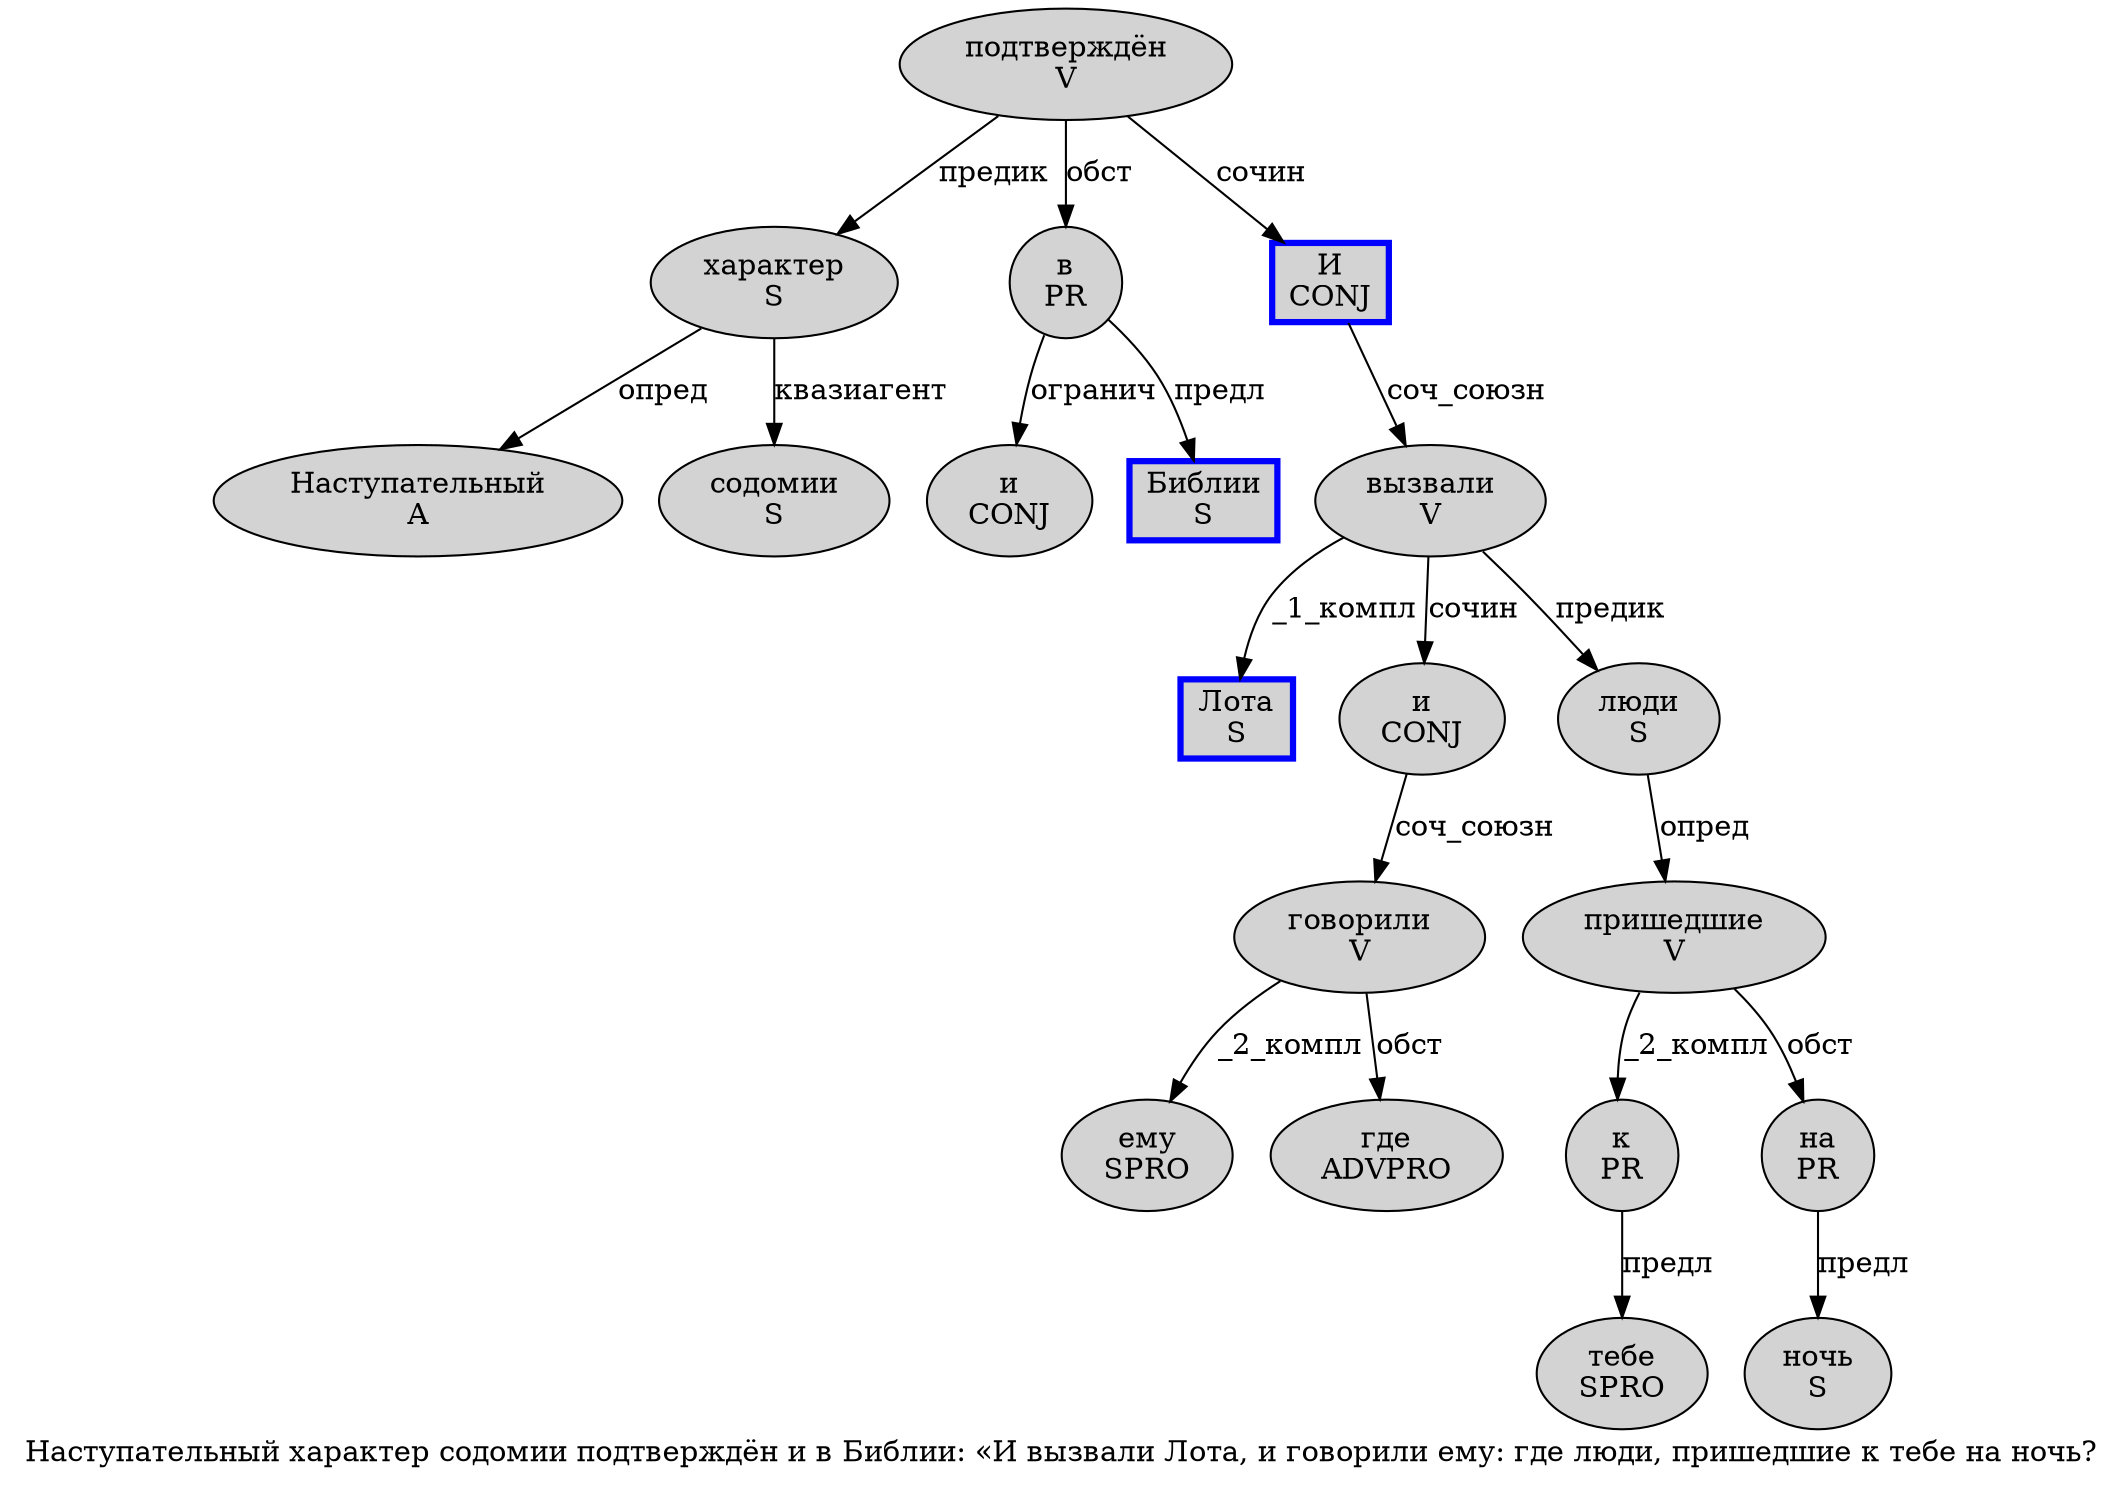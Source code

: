 digraph SENTENCE_4414 {
	graph [label="Наступательный характер содомии подтверждён и в Библии: «И вызвали Лота, и говорили ему: где люди, пришедшие к тебе на ночь?"]
	node [style=filled]
		0 [label="Наступательный
A" color="" fillcolor=lightgray penwidth=1 shape=ellipse]
		1 [label="характер
S" color="" fillcolor=lightgray penwidth=1 shape=ellipse]
		2 [label="содомии
S" color="" fillcolor=lightgray penwidth=1 shape=ellipse]
		3 [label="подтверждён
V" color="" fillcolor=lightgray penwidth=1 shape=ellipse]
		4 [label="и
CONJ" color="" fillcolor=lightgray penwidth=1 shape=ellipse]
		5 [label="в
PR" color="" fillcolor=lightgray penwidth=1 shape=ellipse]
		6 [label="Библии
S" color=blue fillcolor=lightgray penwidth=3 shape=box]
		9 [label="И
CONJ" color=blue fillcolor=lightgray penwidth=3 shape=box]
		10 [label="вызвали
V" color="" fillcolor=lightgray penwidth=1 shape=ellipse]
		11 [label="Лота
S" color=blue fillcolor=lightgray penwidth=3 shape=box]
		13 [label="и
CONJ" color="" fillcolor=lightgray penwidth=1 shape=ellipse]
		14 [label="говорили
V" color="" fillcolor=lightgray penwidth=1 shape=ellipse]
		15 [label="ему
SPRO" color="" fillcolor=lightgray penwidth=1 shape=ellipse]
		17 [label="где
ADVPRO" color="" fillcolor=lightgray penwidth=1 shape=ellipse]
		18 [label="люди
S" color="" fillcolor=lightgray penwidth=1 shape=ellipse]
		20 [label="пришедшие
V" color="" fillcolor=lightgray penwidth=1 shape=ellipse]
		21 [label="к
PR" color="" fillcolor=lightgray penwidth=1 shape=ellipse]
		22 [label="тебе
SPRO" color="" fillcolor=lightgray penwidth=1 shape=ellipse]
		23 [label="на
PR" color="" fillcolor=lightgray penwidth=1 shape=ellipse]
		24 [label="ночь
S" color="" fillcolor=lightgray penwidth=1 shape=ellipse]
			9 -> 10 [label="соч_союзн"]
			18 -> 20 [label="опред"]
			14 -> 15 [label="_2_компл"]
			14 -> 17 [label="обст"]
			3 -> 1 [label="предик"]
			3 -> 5 [label="обст"]
			3 -> 9 [label="сочин"]
			13 -> 14 [label="соч_союзн"]
			23 -> 24 [label="предл"]
			10 -> 11 [label="_1_компл"]
			10 -> 13 [label="сочин"]
			10 -> 18 [label="предик"]
			20 -> 21 [label="_2_компл"]
			20 -> 23 [label="обст"]
			1 -> 0 [label="опред"]
			1 -> 2 [label="квазиагент"]
			21 -> 22 [label="предл"]
			5 -> 4 [label="огранич"]
			5 -> 6 [label="предл"]
}